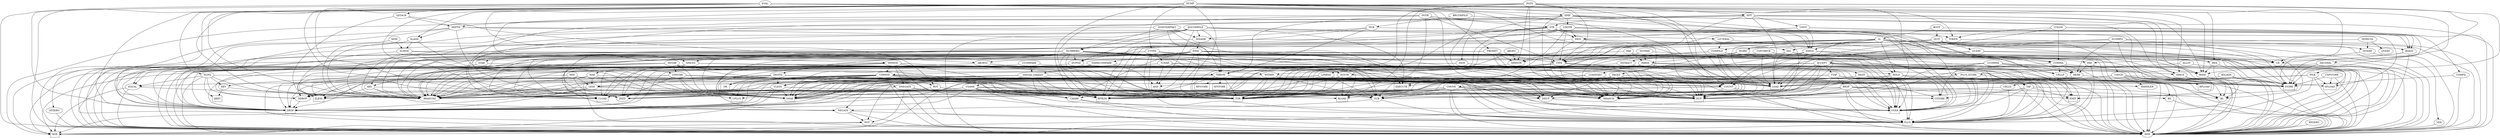 strict digraph words {
"EXECUTE" [shape=box]
"STORE" [shape=box]
"CSTORE" [shape=box]
"LOAD" [shape=box]
"CLOAD" [shape=box]
"RFROM" [shape=box]
"TOR" [shape=box]
"RLOAD" [shape=box]
"SPLOAD" [shape=box]
"SPSTORE" [shape=box]
"RPLOAD" [shape=box]
"RPSTORE" [shape=box]
"DUP" [shape=box]
"OVER" [shape=box]
"SWAP" [shape=box]
"DROP" [shape=box]
"UPLUS" [shape=box]
"PLUS" [shape=box]
"XOR" [shape=box]
"AND" [shape=box]
"OR" [shape=box]
"ZLESS" [shape=box]
"EMIT" [shape=box]
"QKEY" [shape=box]
"KEY" -> "QKEY"
"KEY" -> "BRANCHZ"
"NUFQ" -> "QKEY"
"NUFQ" -> "DUP"
"NUFQ" -> "BRANCHZ"
"NUFQ" -> "DDROP"
"NUFQ" -> "KEY"
"NUFQ" -> "IMM"
"NUFQ" -> "EQUAL"
"SPZERO" -> "IMM"
"RPZERO" -> "IMM"
"DEPTH" -> "SPLOAD"
"DEPTH" -> "SPZERO"
"DEPTH" -> "SWAP"
"DEPTH" -> "SUB"
"DEPTH" -> "IMM"
"DEPTH" -> "SLASH"
"PICK" -> "IMM"
"PICK" -> "PLUS"
"PICK" -> "CELLS"
"PICK" -> "SPLOAD"
"PICK" -> "LOAD"
"LOADEXEC" -> "LOAD"
"LOADEXEC" -> "DUP"
"LOADEXEC" -> "BRANCHZ"
"LOADEXEC" -> "EXECUTE"
"DDUP" -> "OVER"
"DDROP" -> "DROP"
"DUPNZ" -> "DUP"
"DUPNZ" -> "BRANCHZ"
"ROT" -> "TOR"
"ROT" -> "SWAP"
"ROT" -> "RFROM"
"NOT" -> "IMM"
"NOT" -> "XOR"
"NEGATE" -> "NOT"
"NEGATE" -> "IMM"
"NEGATE" -> "PLUS"
"DNEGATE" -> "NOT"
"DNEGATE" -> "TOR"
"DNEGATE" -> "IMM"
"DNEGATE" -> "UPLUS"
"DNEGATE" -> "RFROM"
"DNEGATE" -> "PLUS"
"SUB" -> "NEGATE"
"SUB" -> "PLUS"
"ABS" -> "DUP"
"ABS" -> "ZLESS"
"ABS" -> "BRANCHZ"
"ABS" -> "NEGATE"
"UMSTAR" -> "IMM"
"UMSTAR" -> "SWAP"
"UMSTAR" -> "TOR"
"UMSTAR" -> "DUP"
"UMSTAR" -> "UPLUS"
"UMSTAR" -> "RFROM"
"UMSTAR" -> "PLUS"
"UMSTAR" -> "BRANCHZ"
"UMSTAR" -> "OVER"
"UMSTAR" -> "JNZD"
"UMSTAR" -> "ROT"
"UMSTAR" -> "DROP"
"STAR" -> "UMSTAR"
"STAR" -> "DROP"
"MSTAR" -> "DDUP"
"MSTAR" -> "XOR"
"MSTAR" -> "ZLESS"
"MSTAR" -> "TOR"
"MSTAR" -> "ABS"
"MSTAR" -> "SWAP"
"MSTAR" -> "UMSTAR"
"MSTAR" -> "RFROM"
"MSTAR" -> "BRANCHZ"
"MSTAR" -> "DNEGATE"
"UMMOD" -> "DDUP"
"UMMOD" -> "ULESS"
"UMMOD" -> "BRANCHZ"
"UMMOD" -> "NEGATE"
"UMMOD" -> "IMM"
"UMMOD" -> "TOR"
"UMMOD" -> "DUP"
"UMMOD" -> "UPLUS"
"UMMOD" -> "RFROM"
"UMMOD" -> "PLUS"
"UMMOD" -> "RLOAD"
"UMMOD" -> "SWAP"
"UMMOD" -> "OR"
"UMMOD" -> "DROP"
"UMMOD" -> "BRANCH"
"UMMOD" -> "JNZD"
"UMMOD" -> "DDROP"
"MSMOD" -> "DUP"
"MSMOD" -> "ZLESS"
"MSMOD" -> "TOR"
"MSMOD" -> "BRANCHZ"
"MSMOD" -> "NEGATE"
"MSMOD" -> "DNEGATE"
"MSMOD" -> "RFROM"
"MSMOD" -> "RLOAD"
"MSMOD" -> "PLUS"
"MSMOD" -> "UMMOD"
"MSMOD" -> "SWAP"
"SLMOD" -> "OVER"
"SLMOD" -> "ZLESS"
"SLMOD" -> "SWAP"
"SLMOD" -> "MSMOD"
"MOD" -> "SLMOD"
"MOD" -> "DROP"
"SLASH" -> "SLMOD"
"SLASH" -> "SWAP"
"SLASH" -> "DROP"
"CELLP" -> "IMM"
"CELLP" -> "PLUS"
"CHARP" -> "IMM"
"CHARP" -> "PLUS"
"CELLS" -> "DUP"
"CELLS" -> "PLUS"
"ULESS" -> "DDUP"
"ULESS" -> "XOR"
"ULESS" -> "ZLESS"
"ULESS" -> "BRANCHZ"
"ULESS" -> "SWAP"
"ULESS" -> "DROP"
"ULESS" -> "SUB"
"LESS" -> "DDUP"
"LESS" -> "XOR"
"LESS" -> "ZLESS"
"LESS" -> "BRANCHZ"
"LESS" -> "DROP"
"LESS" -> "SUB"
"MAX" -> "DDUP"
"MAX" -> "LESS"
"MAX" -> "BRANCHZ"
"MAX" -> "SWAP"
"MAX" -> "DROP"
"MIN" -> "DDUP"
"MIN" -> "SWAP"
"MIN" -> "LESS"
"MIN" -> "BRANCHZ"
"MIN" -> "DROP"
"WITHIN" -> "OVER"
"WITHIN" -> "SUB"
"WITHIN" -> "TOR"
"WITHIN" -> "RFROM"
"WITHIN" -> "ULESS"
"EQUAL" -> "XOR"
"EQUAL" -> "BRANCHZ"
"EQUAL" -> "IMM"
"COUNT" -> "DUP"
"COUNT" -> "IMM"
"COUNT" -> "PLUS"
"COUNT" -> "SWAP"
"COUNT" -> "CLOAD"
"CMOVE" -> "TOR"
"CMOVE" -> "BRANCH"
"CMOVE" -> "DUP"
"CMOVE" -> "CLOAD"
"CMOVE" -> "RLOAD"
"CMOVE" -> "CSTORE"
"CMOVE" -> "IMM"
"CMOVE" -> "PLUS"
"CMOVE" -> "RFROM"
"CMOVE" -> "JNZD"
"CMOVE" -> "DDROP"
"PACKS" -> "DUP"
"PACKS" -> "TOR"
"PACKS" -> "DDUP"
"PACKS" -> "CSTORE"
"PACKS" -> "IMM"
"PACKS" -> "PLUS"
"PACKS" -> "SWAP"
"PACKS" -> "CMOVE"
"PACKS" -> "RFROM"
"CSAME" -> "TOR"
"CSAME" -> "BRANCH"
"CSAME" -> "OVER"
"CSAME" -> "CLOAD"
"CSAME" -> "SUB"
"CSAME" -> "DUP"
"CSAME" -> "BRANCHZ"
"CSAME" -> "RFROM"
"CSAME" -> "DROP"
"CSAME" -> "DDROP"
"CSAME" -> "CHARP"
"CSAME" -> "JNZD"
"CSAME" -> "IMM"
"internal_compare" -> "SUB"
"internal_compare" -> "DUP"
"internal_compare" -> "TOR"
"internal_compare" -> "BRANCHZ"
"internal_compare" -> "DDROP"
"internal_compare" -> "RFROM"
"internal_compare" -> "DROP"
"internal_compare" -> "COUNT"
"internal_compare" -> "CHARP"
"internal_compare" -> "SWAP"
"internal_compare" -> "CSAME"
"CCOMPARE" -> "OVER"
"CCOMPARE" -> "CLOAD"
"CCOMPARE" -> "internal_compare"
"NAMECOMPARE" -> "OVER"
"NAMECOMPARE" -> "CLOAD"
"NAMECOMPARE" -> "IMM"
"NAMECOMPARE" -> "AND"
"NAMECOMPARE" -> "internal_compare"
"DOSTR" -> "RFROM"
"DOSTR" -> "RLOAD"
"DOSTR" -> "COUNT"
"DOSTR" -> "PLUS"
"DOSTR" -> "TOR"
"DOSTR" -> "SWAP"
"IMMSTR" -> "DOSTR"
"PAD" -> "HERE"
"PAD" -> "IMM"
"PAD" -> "PLUS"
"BDIGS" -> "PAD"
"BDIGS" -> "IMM"
"BDIGS" -> "STORE"
"EDIGS" -> "DROP"
"EDIGS" -> "IMM"
"EDIGS" -> "LOAD"
"EDIGS" -> "PAD"
"EDIGS" -> "OVER"
"EDIGS" -> "SUB"
"HOLD" -> "IMM"
"HOLD" -> "LOAD"
"HOLD" -> "SUB"
"HOLD" -> "DUP"
"HOLD" -> "STORE"
"HOLD" -> "CSTORE"
"DIGIT" -> "IMM"
"DIGIT" -> "OVER"
"DIGIT" -> "LESS"
"DIGIT" -> "AND"
"DIGIT" -> "PLUS"
"EXTRACT" -> "IMM"
"EXTRACT" -> "SWAP"
"EXTRACT" -> "UMMOD"
"EXTRACT" -> "DIGIT"
"DIG" -> "BASE"
"DIG" -> "LOAD"
"DIG" -> "EXTRACT"
"DIG" -> "HOLD"
"DIGS" -> "DIG"
"DIGS" -> "DUP"
"DIGS" -> "BRANCHZ"
"DIGS" -> "BRANCH"
"SIGN" -> "ZLESS"
"SIGN" -> "BRANCHZ"
"SIGN" -> "IMM"
"SIGN" -> "HOLD"
"STR" -> "DUP"
"STR" -> "TOR"
"STR" -> "ABS"
"STR" -> "BDIGS"
"STR" -> "DIGS"
"STR" -> "RFROM"
"STR" -> "SIGN"
"STR" -> "EDIGS"
"UDOTR" -> "TOR"
"UDOTR" -> "BDIGS"
"UDOTR" -> "DIGS"
"UDOTR" -> "EDIGS"
"UDOTR" -> "RFROM"
"UDOTR" -> "OVER"
"UDOTR" -> "SUB"
"UDOTR" -> "SPACES"
"UDOTR" -> "TYPE"
"DOTR" -> "TOR"
"DOTR" -> "STR"
"DOTR" -> "RFROM"
"DOTR" -> "OVER"
"DOTR" -> "SUB"
"DOTR" -> "SPACES"
"DOTR" -> "TYPE"
"UDOT" -> "SPACE"
"UDOT" -> "BDIGS"
"UDOT" -> "DIGS"
"UDOT" -> "EDIGS"
"UDOT" -> "TYPE"
"DOT" -> "BASE"
"DOT" -> "LOAD"
"DOT" -> "IMM"
"DOT" -> "XOR"
"DOT" -> "BRANCHZ"
"DOT" -> "UDOT"
"DOT" -> "SPACE"
"DOT" -> "STR"
"DOT" -> "TYPE"
"BASE" -> "IMM"
"HEX" -> "IMM"
"HEX" -> "BASE"
"HEX" -> "STORE"
"DECIMAL" -> "IMM"
"DECIMAL" -> "BASE"
"DECIMAL" -> "STORE"
"DIGITQ" -> "TOR"
"DIGITQ" -> "IMM"
"DIGITQ" -> "SUB"
"DIGITQ" -> "OVER"
"DIGITQ" -> "LESS"
"DIGITQ" -> "BRANCHZ"
"DIGITQ" -> "DUP"
"DIGITQ" -> "OR"
"DIGITQ" -> "RFROM"
"DIGITQ" -> "ULESS"
"NUMBERQ" -> "BASE"
"NUMBERQ" -> "LOAD"
"NUMBERQ" -> "TOR"
"NUMBERQ" -> "IMM"
"NUMBERQ" -> "OVER"
"NUMBERQ" -> "COUNT"
"NUMBERQ" -> "CLOAD"
"NUMBERQ" -> "EQUAL"
"NUMBERQ" -> "BRANCHZ"
"NUMBERQ" -> "HEX"
"NUMBERQ" -> "SWAP"
"NUMBERQ" -> "PLUS"
"NUMBERQ" -> "SUB"
"NUMBERQ" -> "RLOAD"
"NUMBERQ" -> "DUPNZ"
"NUMBERQ" -> "DUP"
"NUMBERQ" -> "DIGITQ"
"NUMBERQ" -> "STAR"
"NUMBERQ" -> "RFROM"
"NUMBERQ" -> "JNZD"
"NUMBERQ" -> "DROP"
"NUMBERQ" -> "NEGATE"
"NUMBERQ" -> "BRANCH"
"NUMBERQ" -> "DDROP"
"NUMBERQ" -> "STORE"
"HERE" -> "IMM"
"HERE" -> "LOAD"
"PLUS_STORE" -> "SWAP"
"PLUS_STORE" -> "OVER"
"PLUS_STORE" -> "LOAD"
"PLUS_STORE" -> "PLUS"
"PLUS_STORE" -> "STORE"
"BS" -> "IMM"
"BL" -> "IMM"
"SPACE" -> "BL"
"SPACE" -> "EMIT"
"SPACES" -> "IMM"
"SPACES" -> "MAX"
"SPACES" -> "TOR"
"SPACES" -> "BRANCH"
"SPACES" -> "SPACE"
"SPACES" -> "JNZD"
"CR" -> "IMM"
"CR" -> "EMIT"
"BKSP" -> "TOR"
"BKSP" -> "OVER"
"BKSP" -> "RFROM"
"BKSP" -> "SWAP"
"BKSP" -> "XOR"
"BKSP" -> "BRANCHZ"
"BKSP" -> "IMM"
"BKSP" -> "SUB"
"BKSP" -> "BS"
"BKSP" -> "EMIT"
"BKSP" -> "BL"
"TAP" -> "DUP"
"TAP" -> "EMIT"
"TAP" -> "OVER"
"TAP" -> "CSTORE"
"TAP" -> "IMM"
"TAP" -> "PLUS"
"TTAP" -> "DUP"
"TTAP" -> "IMM"
"TTAP" -> "XOR"
"TTAP" -> "BRANCHZ"
"TTAP" -> "BS"
"TTAP" -> "BL"
"TTAP" -> "TAP"
"TTAP" -> "BKSP"
"TTAP" -> "DROP"
"TTAP" -> "SWAP"
"ACCEPT" -> "OVER"
"ACCEPT" -> "PLUS"
"ACCEPT" -> "DDUP"
"ACCEPT" -> "XOR"
"ACCEPT" -> "BRANCHZ"
"ACCEPT" -> "KEY"
"ACCEPT" -> "DUP"
"ACCEPT" -> "BL"
"ACCEPT" -> "IMM"
"ACCEPT" -> "WITHIN"
"ACCEPT" -> "TAP"
"ACCEPT" -> "BRANCH"
"ACCEPT" -> "TTAP"
"ACCEPT" -> "DROP"
"ACCEPT" -> "SUB"
"TYPE" -> "TOR"
"TYPE" -> "BRANCH"
"TYPE" -> "DUP"
"TYPE" -> "CLOAD"
"TYPE" -> "EMIT"
"TYPE" -> "IMM"
"TYPE" -> "PLUS"
"TYPE" -> "JNZD"
"TYPE" -> "DROP"
"TCHAR" -> "IMM"
"TCHAR" -> "AND"
"TCHAR" -> "DUP"
"TCHAR" -> "BL"
"TCHAR" -> "WITHIN"
"TCHAR" -> "BRANCHZ"
"TCHAR" -> "DROP"
"LPARSE" -> "IMM"
"LPARSE" -> "STORE"
"LPARSE" -> "OVER"
"LPARSE" -> "TOR"
"LPARSE" -> "DUP"
"LPARSE" -> "BRANCHZ"
"LPARSE" -> "SUB"
"LPARSE" -> "LOAD"
"LPARSE" -> "BL"
"LPARSE" -> "EQUAL"
"LPARSE" -> "CLOAD"
"LPARSE" -> "ZLESS"
"LPARSE" -> "NOT"
"LPARSE" -> "PLUS"
"LPARSE" -> "JNZD"
"LPARSE" -> "RFROM"
"LPARSE" -> "DROP"
"LPARSE" -> "SWAP"
"LPARSE" -> "BRANCH"
"PARSE" -> "TOR"
"PARSE" -> "IMM"
"PARSE" -> "LOAD"
"PARSE" -> "PLUS"
"PARSE" -> "SUB"
"PARSE" -> "RFROM"
"PARSE" -> "LPARSE"
"PARSE" -> "PLUS_STORE"
"DOTPAR" -> "IMM"
"DOTPAR" -> "PARSE"
"DOTPAR" -> "TYPE"
"PAR" -> "IMM"
"PAR" -> "PARSE"
"PAR" -> "DDROP"
"BSLASH" -> "IMM"
"BSLASH" -> "LOAD"
"BSLASH" -> "STORE"
"FIND" -> "DUP"
"FIND" -> "LOAD"
"FIND" -> "TOR"
"FIND" -> "CELLP"
"FIND" -> "DDUP"
"FIND" -> "NAMECOMPARE"
"FIND" -> "BRANCHZ"
"FIND" -> "DROP"
"FIND" -> "RFROM"
"FIND" -> "BRANCH"
"FIND" -> "IMM"
"FIND" -> "CLOAD"
"FIND" -> "CHARP"
"FIND" -> "PLUS"
"FIND" -> "SWAP"
"WORD" -> "PARSE"
"WORD" -> "HERE"
"WORD" -> "PACKS"
"TOKEN" -> "BL"
"TOKEN" -> "WORD"
"ISNAME" -> "IMM"
"ISNAME" -> "LOAD"
"ISNAME" -> "FIND"
"HANDLER" -> "IMM"
"CATCH" -> "SPLOAD"
"CATCH" -> "TOR"
"CATCH" -> "HANDLER"
"CATCH" -> "LOAD"
"CATCH" -> "RPLOAD"
"CATCH" -> "STORE"
"CATCH" -> "EXECUTE"
"CATCH" -> "RFROM"
"CATCH" -> "DROP"
"CATCH" -> "IMM"
"THROW" -> "HANDLER"
"THROW" -> "LOAD"
"THROW" -> "RPSTORE"
"THROW" -> "RFROM"
"THROW" -> "STORE"
"THROW" -> "SWAP"
"THROW" -> "TOR"
"THROW" -> "SPSTORE"
"THROW" -> "DROP"
"ABORT" -> "IMMSTR"
"ABORT" -> "THROW"
"ABORTZ" -> "BRANCHZ"
"ABORTZ" -> "DOSTR"
"ABORTZ" -> "THROW"
"ABORTZ" -> "DROP"
"INTERP" -> "IMM"
"INTERP" -> "STORE"
"DOINTERPRET" -> "ISNAME"
"DOINTERPRET" -> "BRANCHZ"
"DOINTERPRET" -> "EXECUTE"
"DOINTERPRET" -> "NUMBERQ"
"DOINTERPRET" -> "THROW"
"COMPIL" -> "IMM"
"COMPIL" -> "STORE"
"DOCOMPILE" -> "ISNAME"
"DOCOMPILE" -> "DUPNZ"
"DOCOMPILE" -> "BRANCHZ"
"DOCOMPILE" -> "CLOAD"
"DOCOMPILE" -> "IMM"
"DOCOMPILE" -> "AND"
"DOCOMPILE" -> "EXECUTE"
"DOCOMPILE" -> "COMMA"
"DOCOMPILE" -> "NUMBERQ"
"DOCOMPILE" -> "LITTERAL"
"DOCOMPILE" -> "THROW"
"TICK" -> "TOKEN"
"TICK" -> "ISNAME"
"TICK" -> "BRANCHZ"
"TICK" -> "THROW"
"ALLOT" -> "IMM"
"ALLOT" -> "PLUS_STORE"
"COMMA" -> "HERE"
"COMMA" -> "DUP"
"COMMA" -> "CELLP"
"COMMA" -> "IMM"
"COMMA" -> "STORE"
"CCOMMA" -> "HERE"
"CCOMMA" -> "DUP"
"CCOMMA" -> "CHARP"
"CCOMMA" -> "IMM"
"CCOMMA" -> "STORE"
"CCOMMA" -> "CSTORE"
"BRCOMPILE" -> "TICK"
"BRCOMPILE" -> "COMMA"
"COMPILE" -> "RFROM"
"COMPILE" -> "DUP"
"COMPILE" -> "LOAD"
"COMPILE" -> "COMMA"
"COMPILE" -> "CELLP"
"COMPILE" -> "TOR"
"LITTERAL" -> "COMPILE"
"LITTERAL" -> "IMM"
"SCOMPQ" -> "IMM"
"SCOMPQ" -> "WORD"
"SCOMPQ" -> "COUNT"
"SCOMPQ" -> "PLUS"
"SCOMPQ" -> "HERE"
"SCOMPQ" -> "STORE"
"COLON" -> "IMM"
"COLON" -> "LOAD"
"COLON" -> "COMMA"
"COLON" -> "TOKEN"
"COLON" -> "COMPIL"
"SEMICOL" -> "COMPILE"
"SEMICOL" -> "INTERP"
"SEMICOL" -> "OVERT"
"PROMPT" -> "IMM"
"PROMPT" -> "LOAD"
"PROMPT" -> "EQUAL"
"PROMPT" -> "BRANCHZ"
"PROMPT" -> "IMMSTR"
"PROMPT" -> "COUNT"
"PROMPT" -> "TYPE"
"PROMPT" -> "CR"
"QSTACK" -> "DEPTH"
"QSTACK" -> "ZLESS"
"QSTACK" -> "ABORTZ"
"EVAL" -> "TOKEN"
"EVAL" -> "DUP"
"EVAL" -> "CLOAD"
"EVAL" -> "BRANCHZ"
"EVAL" -> "IMM"
"EVAL" -> "LOADEXEC"
"EVAL" -> "QSTACK"
"EVAL" -> "BRANCH"
"EVAL" -> "DROP"
"EVAL" -> "PROMPT"
"QUERY" -> "IMM"
"QUERY" -> "ACCEPT"
"QUERY" -> "STORE"
"QUERY" -> "DROP"
"QUIT" -> "INTERP"
"QUIT" -> "QUERY"
"QUIT" -> "IMM"
"QUIT" -> "STORE"
"QUIT" -> "CATCH"
"QUIT" -> "DUPNZ"
"QUIT" -> "BRANCHZ"
"QUIT" -> "IMMSTR"
"QUIT" -> "COUNT"
"QUIT" -> "TYPE"
"QUIT" -> "CR"
"QUIT" -> "BRANCH"
"UTYPE" -> "TOR"
"UTYPE" -> "BRANCH"
"UTYPE" -> "DUP"
"UTYPE" -> "CLOAD"
"UTYPE" -> "TCHAR"
"UTYPE" -> "EMIT"
"UTYPE" -> "IMM"
"UTYPE" -> "PLUS"
"UTYPE" -> "JNZD"
"UTYPE" -> "DROP"
"DMP" -> "OVER"
"DMP" -> "IMM"
"DMP" -> "UDOTR"
"DMP" -> "SPACE"
"DMP" -> "TOR"
"DMP" -> "BRANCH"
"DMP" -> "DUP"
"DMP" -> "CLOAD"
"DMP" -> "PLUS"
"DMP" -> "JNZD"
"DUMP" -> "BASE"
"DUMP" -> "LOAD"
"DUMP" -> "TOR"
"DUMP" -> "HEX"
"DUMP" -> "IMM"
"DUMP" -> "SLASH"
"DUMP" -> "CR"
"DUMP" -> "DDUP"
"DUMP" -> "DMP"
"DUMP" -> "ROT"
"DUMP" -> "SPACE"
"DUMP" -> "UTYPE"
"DUMP" -> "NUFQ"
"DUMP" -> "NOT"
"DUMP" -> "BRANCHZ"
"DUMP" -> "JNZD"
"DUMP" -> "BRANCH"
"DUMP" -> "RFROM"
"DUMP" -> "DROP"
"DUMP" -> "STORE"
"DOTS" -> "CR"
"DOTS" -> "DEPTH"
"DOTS" -> "TOR"
"DOTS" -> "BRANCH"
"DOTS" -> "RLOAD"
"DOTS" -> "PICK"
"DOTS" -> "DOT"
"DOTS" -> "JNZD"
"DOTS" -> "IMMSTR"
"DOTS" -> "COUNT"
"DOTS" -> "TYPE"
"CSPSTORE" -> "SPLOAD"
"CSPSTORE" -> "IMM"
"CSPSTORE" -> "STORE"
"CSPCHECK" -> "SPLOAD"
"CSPCHECK" -> "IMM"
"CSPCHECK" -> "LOAD"
"CSPCHECK" -> "XOR"
"CSPCHECK" -> "ABORTZ"
"VER" -> "IMM"
"hi" -> "CR"
"hi" -> "IMMSTR"
"hi" -> "COUNT"
"hi" -> "TYPE"
"hi" -> "BASE"
"hi" -> "LOAD"
"hi" -> "TOR"
"hi" -> "HEX"
"hi" -> "VER"
"hi" -> "BDIGS"
"hi" -> "DIG"
"hi" -> "IMM"
"hi" -> "HOLD"
"hi" -> "EDIGS"
"hi" -> "RFROM"
"hi" -> "STORE"
"BOOT" -> "hi"
"BOOT" -> "DECIMAL"
"BOOT" -> "QUIT"
}
